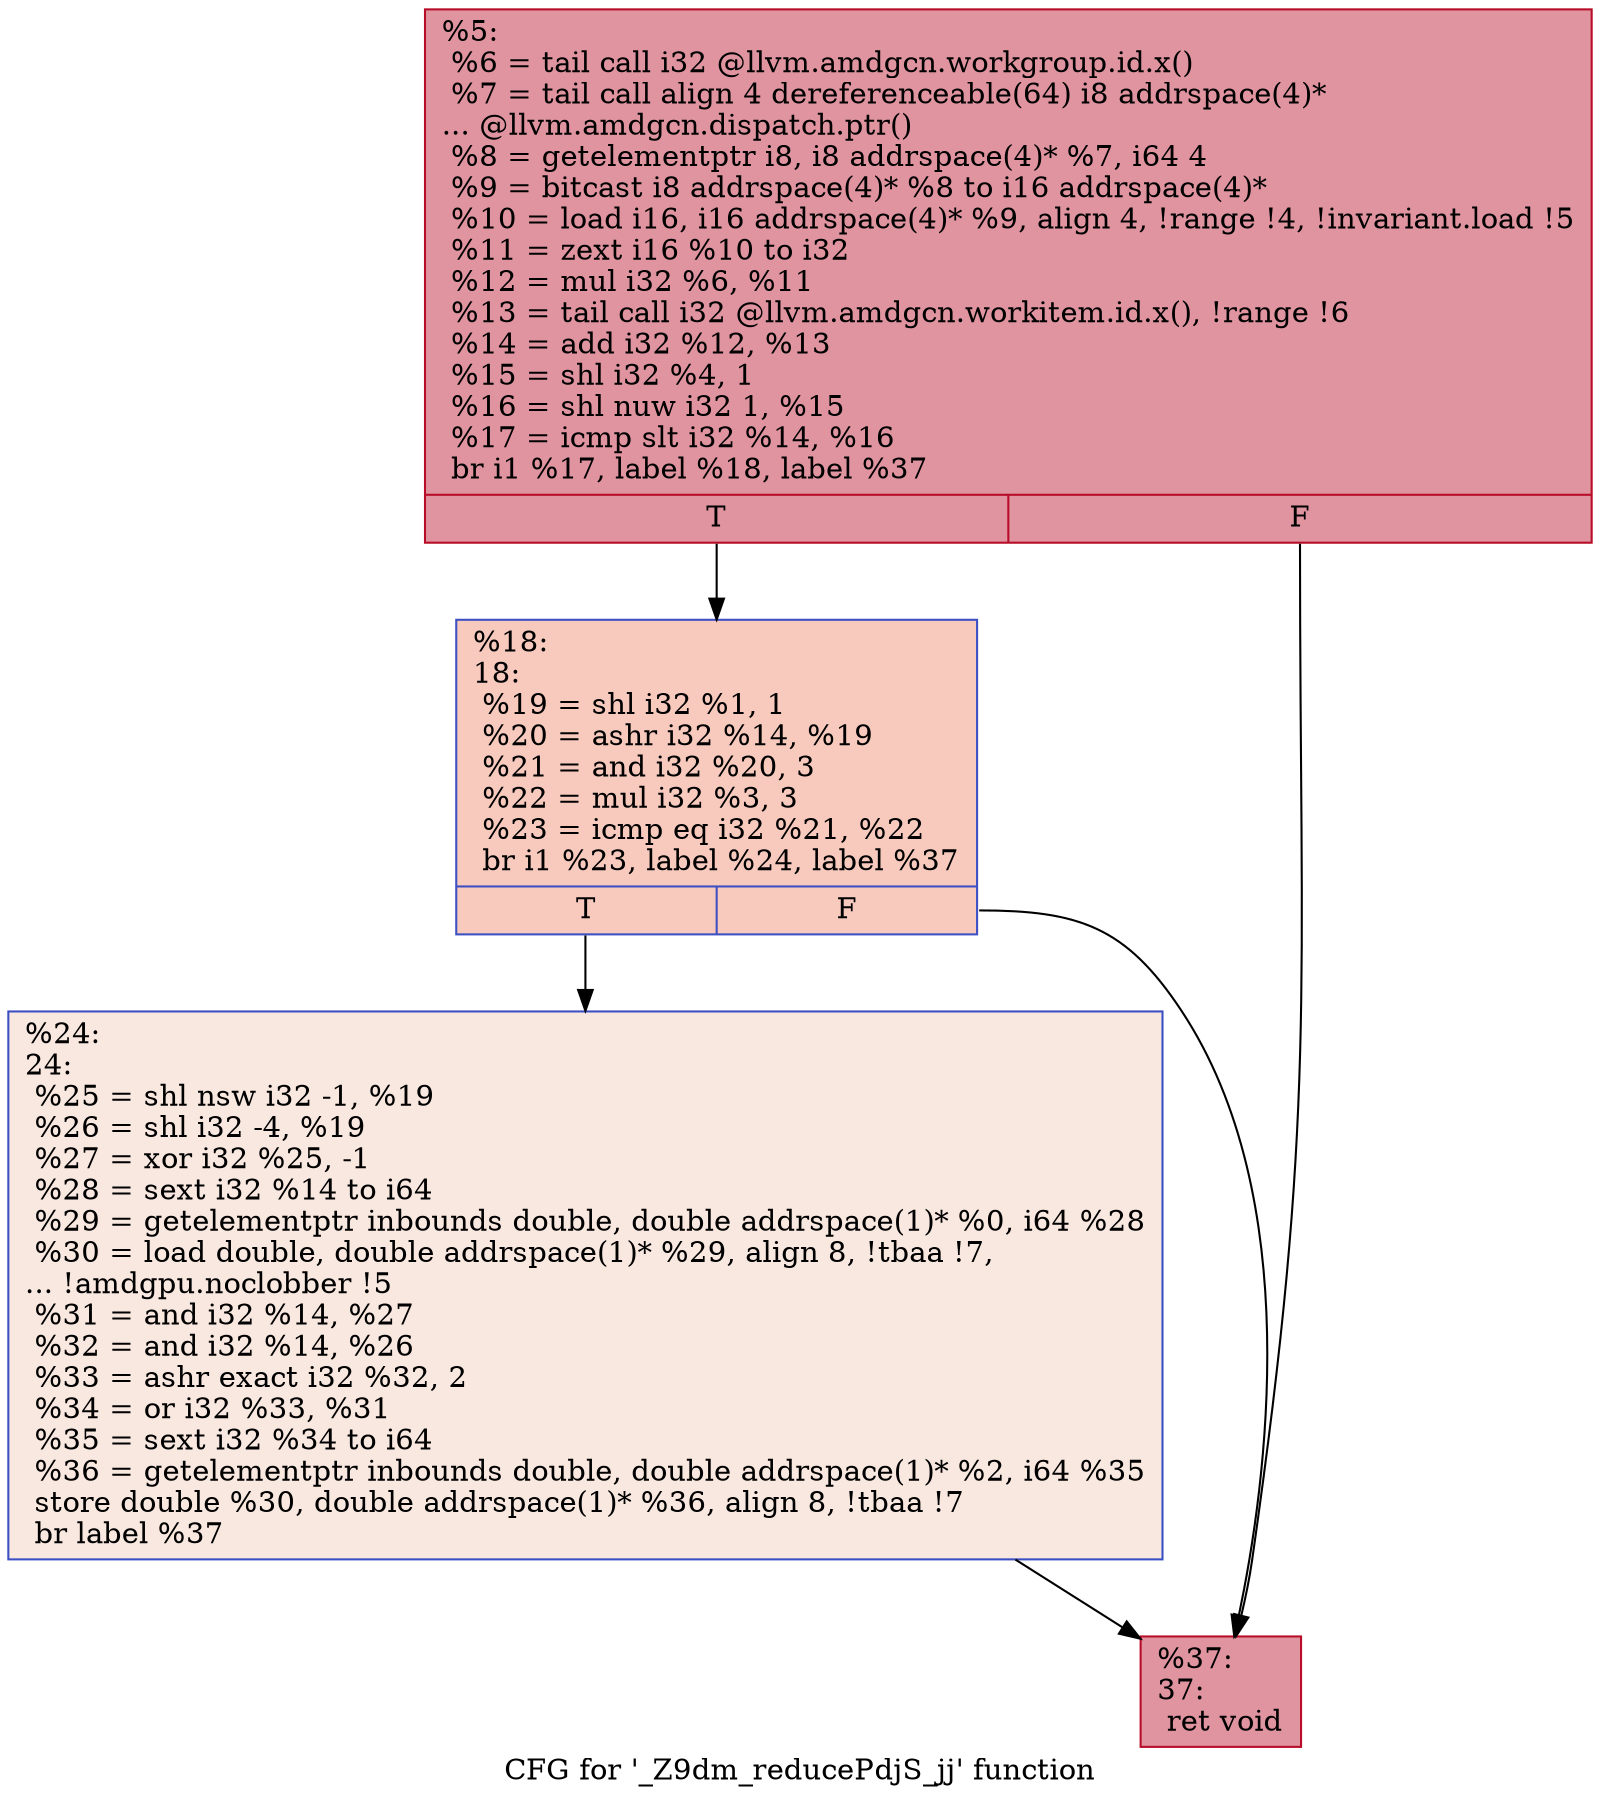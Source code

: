 digraph "CFG for '_Z9dm_reducePdjS_jj' function" {
	label="CFG for '_Z9dm_reducePdjS_jj' function";

	Node0x51c6280 [shape=record,color="#b70d28ff", style=filled, fillcolor="#b70d2870",label="{%5:\l  %6 = tail call i32 @llvm.amdgcn.workgroup.id.x()\l  %7 = tail call align 4 dereferenceable(64) i8 addrspace(4)*\l... @llvm.amdgcn.dispatch.ptr()\l  %8 = getelementptr i8, i8 addrspace(4)* %7, i64 4\l  %9 = bitcast i8 addrspace(4)* %8 to i16 addrspace(4)*\l  %10 = load i16, i16 addrspace(4)* %9, align 4, !range !4, !invariant.load !5\l  %11 = zext i16 %10 to i32\l  %12 = mul i32 %6, %11\l  %13 = tail call i32 @llvm.amdgcn.workitem.id.x(), !range !6\l  %14 = add i32 %12, %13\l  %15 = shl i32 %4, 1\l  %16 = shl nuw i32 1, %15\l  %17 = icmp slt i32 %14, %16\l  br i1 %17, label %18, label %37\l|{<s0>T|<s1>F}}"];
	Node0x51c6280:s0 -> Node0x51c82e0;
	Node0x51c6280:s1 -> Node0x51c8370;
	Node0x51c82e0 [shape=record,color="#3d50c3ff", style=filled, fillcolor="#ef886b70",label="{%18:\l18:                                               \l  %19 = shl i32 %1, 1\l  %20 = ashr i32 %14, %19\l  %21 = and i32 %20, 3\l  %22 = mul i32 %3, 3\l  %23 = icmp eq i32 %21, %22\l  br i1 %23, label %24, label %37\l|{<s0>T|<s1>F}}"];
	Node0x51c82e0:s0 -> Node0x51c87b0;
	Node0x51c82e0:s1 -> Node0x51c8370;
	Node0x51c87b0 [shape=record,color="#3d50c3ff", style=filled, fillcolor="#f1ccb870",label="{%24:\l24:                                               \l  %25 = shl nsw i32 -1, %19\l  %26 = shl i32 -4, %19\l  %27 = xor i32 %25, -1\l  %28 = sext i32 %14 to i64\l  %29 = getelementptr inbounds double, double addrspace(1)* %0, i64 %28\l  %30 = load double, double addrspace(1)* %29, align 8, !tbaa !7,\l... !amdgpu.noclobber !5\l  %31 = and i32 %14, %27\l  %32 = and i32 %14, %26\l  %33 = ashr exact i32 %32, 2\l  %34 = or i32 %33, %31\l  %35 = sext i32 %34 to i64\l  %36 = getelementptr inbounds double, double addrspace(1)* %2, i64 %35\l  store double %30, double addrspace(1)* %36, align 8, !tbaa !7\l  br label %37\l}"];
	Node0x51c87b0 -> Node0x51c8370;
	Node0x51c8370 [shape=record,color="#b70d28ff", style=filled, fillcolor="#b70d2870",label="{%37:\l37:                                               \l  ret void\l}"];
}
